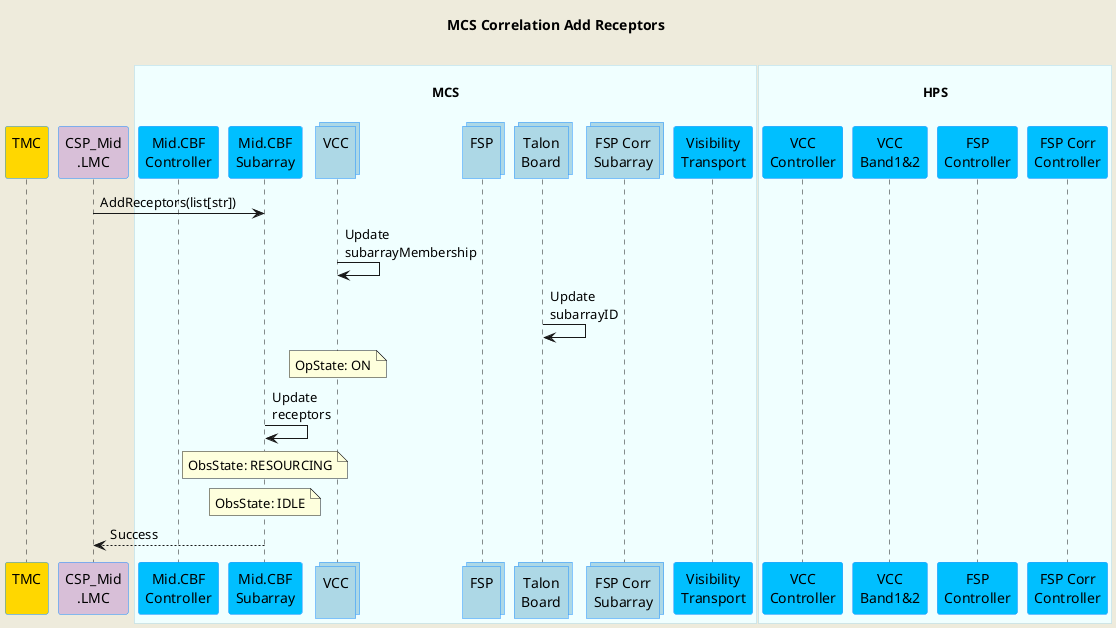 @startuml
'https://plantuml.com/sequence-diagram

skinparam backgroundColor #EEEBDC
skinparam sequence {
    ParticipantBorderColor DodgerBlue
    ParticipantBackgroundColor DeepSkyBlue
    ActorBorderColor DarkGreen
    ActorBackgroundColor Green
    BoxBorderColor LightBlue
    BoxBackgroundColor #F0FFFF
}
skinparam collections {
    BackGroundColor LightBlue
    BorderColor DodgerBlue
}

title MCS Correlation Add Receptors\n

participant "TMC\n" as tmc #Gold
participant "CSP_Mid\n.LMC" as lmc #Thistle
box "\nMCS\n"
    participant "Mid.CBF\nController" as controller
    participant "Mid.CBF\nSubarray" as subarray
    collections "VCC\n" as vcc
    collections "FSP\n" as fsp
    collections "Talon\nBoard" as talon
    collections "FSP Corr\nSubarray" as fspcorr
    participant "Visibility\nTransport" as vis_trans
end box
box "\nHPS\n" 
    participant "VCC\nController" as vcc_cont
    participant "VCC\nBand1&2" as vcc_band
    participant "FSP\nController" as fsp_cont
    participant "FSP Corr\nController" as fspcorr_cont
end box

lmc         ->  subarray    : AddReceptors(list[str])

vcc         ->  vcc         : Update\nsubarrayMembership
talon       ->  talon       : Update\nsubarrayID
note over vcc               : OpState: ON
subarray    ->  subarray    : Update\nreceptors
note over subarray          : ObsState: RESOURCING

note over subarray          : ObsState: IDLE


lmc        <--  subarray     : Success

@enduml